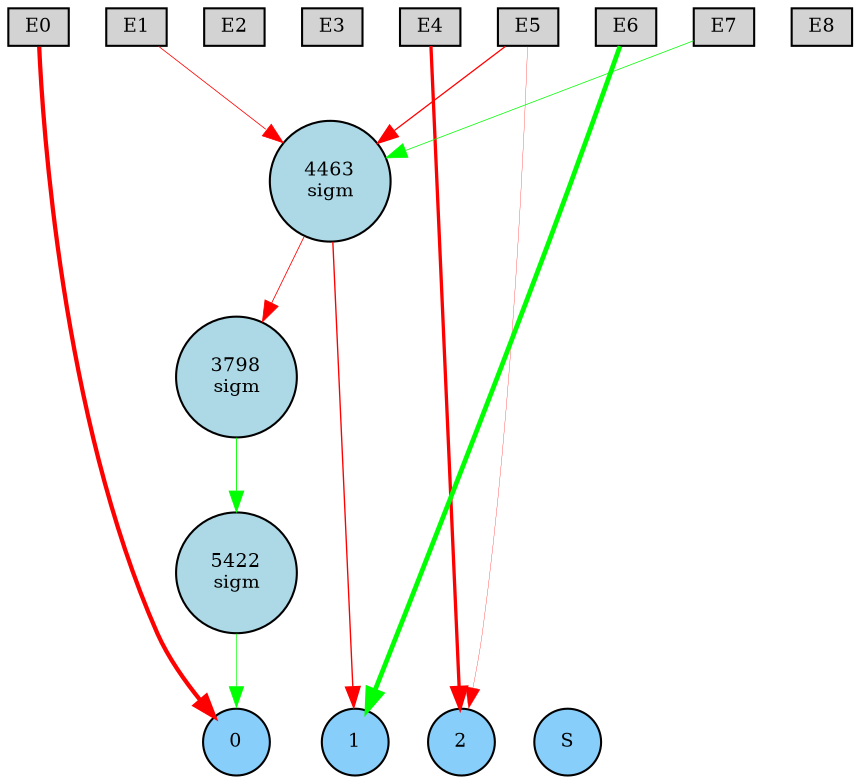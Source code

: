 digraph {
	node [fontsize=9 height=0.2 shape=circle width=0.2]
	subgraph inputs {
		node [shape=box style=filled]
		rank=source
		E0 [fillcolor=lightgray]
		E1 [fillcolor=lightgray]
		E0 -> E1 [style=invis]
		E2 [fillcolor=lightgray]
		E1 -> E2 [style=invis]
		E3 [fillcolor=lightgray]
		E2 -> E3 [style=invis]
		E4 [fillcolor=lightgray]
		E3 -> E4 [style=invis]
		E5 [fillcolor=lightgray]
		E4 -> E5 [style=invis]
		E6 [fillcolor=lightgray]
		E5 -> E6 [style=invis]
		E7 [fillcolor=lightgray]
		E6 -> E7 [style=invis]
		E8 [fillcolor=lightgray]
		E7 -> E8 [style=invis]
	}
	subgraph outputs {
		node [style=filled]
		rank=sink
		0 [fillcolor=lightskyblue fontsize=9 height=0.2 shape=circle width=0.2]
		1 [fillcolor=lightskyblue fontsize=9 height=0.2 shape=circle width=0.2]
		0 -> 1 [style=invis]
		2 [fillcolor=lightskyblue fontsize=9 height=0.2 shape=circle width=0.2]
		1 -> 2 [style=invis]
		S [fillcolor=lightskyblue fontsize=9 height=0.2 shape=circle width=0.2]
		2 -> S [style=invis]
	}
	5422 [label="5422
sigm" fillcolor=lightblue style=filled]
	4463 [label="4463
sigm" fillcolor=lightblue style=filled]
	3798 [label="3798
sigm" fillcolor=lightblue style=filled]
	E6 -> 1 [color=green penwidth=2.278587226016229 style=solid]
	E4 -> 2 [color=red penwidth=1.5877516898520723 style=solid]
	E0 -> 0 [color=red penwidth=2.0469931883642163 style=solid]
	E5 -> 4463 [color=red penwidth=0.6128366971739624 style=solid]
	4463 -> 1 [color=red penwidth=0.657024847926587 style=solid]
	4463 -> 3798 [color=red penwidth=0.39725845645327573 style=solid]
	E5 -> 2 [color=red penwidth=0.14350992194609946 style=solid]
	E1 -> 4463 [color=red penwidth=0.3773942909172079 style=solid]
	E7 -> 4463 [color=green penwidth=0.35545440664965766 style=solid]
	3798 -> 5422 [color=green penwidth=0.43377812496451973 style=solid]
	5422 -> 0 [color=green penwidth=0.3193035495025334 style=solid]
}
